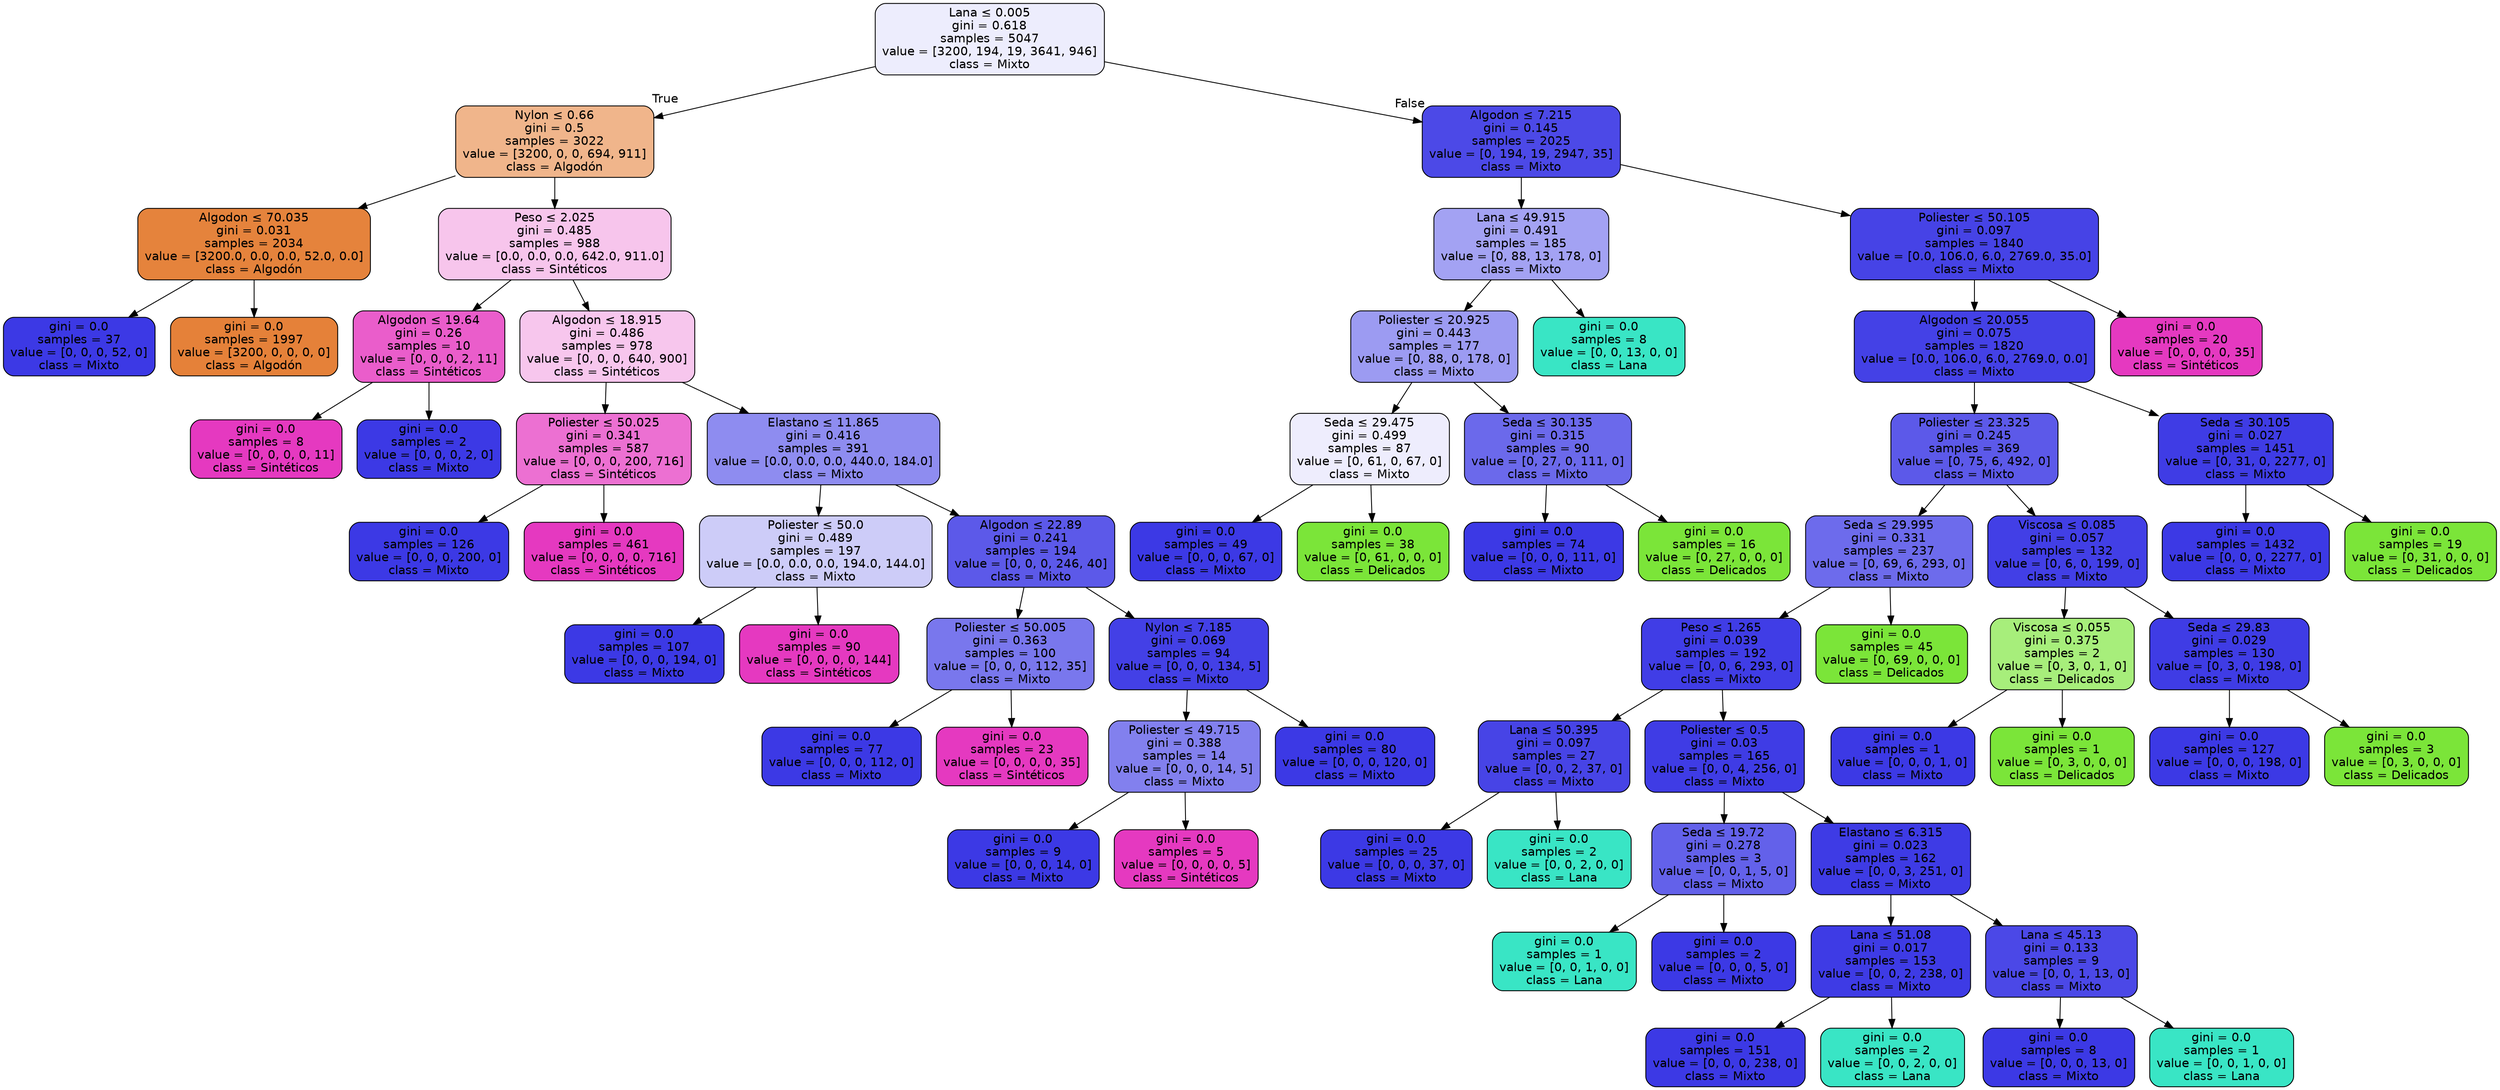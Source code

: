 digraph Tree {
node [shape=box, style="filled, rounded", color="black", fontname="helvetica"] ;
edge [fontname="helvetica"] ;
0 [label=<Lana &le; 0.005<br/>gini = 0.618<br/>samples = 5047<br/>value = [3200, 194, 19, 3641, 946]<br/>class = Mixto>, fillcolor="#ededfd"] ;
1 [label=<Nylon &le; 0.66<br/>gini = 0.5<br/>samples = 3022<br/>value = [3200, 0, 0, 694, 911]<br/>class = Algodón>, fillcolor="#f0b58b"] ;
0 -> 1 [labeldistance=2.5, labelangle=45, headlabel="True"] ;
2 [label=<Algodon &le; 70.035<br/>gini = 0.031<br/>samples = 2034<br/>value = [3200.0, 0.0, 0.0, 52.0, 0.0]<br/>class = Algodón>, fillcolor="#e5833c"] ;
1 -> 2 ;
3 [label=<gini = 0.0<br/>samples = 37<br/>value = [0, 0, 0, 52, 0]<br/>class = Mixto>, fillcolor="#3c39e5"] ;
2 -> 3 ;
4 [label=<gini = 0.0<br/>samples = 1997<br/>value = [3200, 0, 0, 0, 0]<br/>class = Algodón>, fillcolor="#e58139"] ;
2 -> 4 ;
5 [label=<Peso &le; 2.025<br/>gini = 0.485<br/>samples = 988<br/>value = [0.0, 0.0, 0.0, 642.0, 911.0]<br/>class = Sintéticos>, fillcolor="#f7c5ec"] ;
1 -> 5 ;
6 [label=<Algodon &le; 19.64<br/>gini = 0.26<br/>samples = 10<br/>value = [0, 0, 0, 2, 11]<br/>class = Sintéticos>, fillcolor="#ea5dcb"] ;
5 -> 6 ;
7 [label=<gini = 0.0<br/>samples = 8<br/>value = [0, 0, 0, 0, 11]<br/>class = Sintéticos>, fillcolor="#e539c0"] ;
6 -> 7 ;
8 [label=<gini = 0.0<br/>samples = 2<br/>value = [0, 0, 0, 2, 0]<br/>class = Mixto>, fillcolor="#3c39e5"] ;
6 -> 8 ;
9 [label=<Algodon &le; 18.915<br/>gini = 0.486<br/>samples = 978<br/>value = [0, 0, 0, 640, 900]<br/>class = Sintéticos>, fillcolor="#f7c6ed"] ;
5 -> 9 ;
10 [label=<Poliester &le; 50.025<br/>gini = 0.341<br/>samples = 587<br/>value = [0, 0, 0, 200, 716]<br/>class = Sintéticos>, fillcolor="#ec70d2"] ;
9 -> 10 ;
11 [label=<gini = 0.0<br/>samples = 126<br/>value = [0, 0, 0, 200, 0]<br/>class = Mixto>, fillcolor="#3c39e5"] ;
10 -> 11 ;
12 [label=<gini = 0.0<br/>samples = 461<br/>value = [0, 0, 0, 0, 716]<br/>class = Sintéticos>, fillcolor="#e539c0"] ;
10 -> 12 ;
13 [label=<Elastano &le; 11.865<br/>gini = 0.416<br/>samples = 391<br/>value = [0.0, 0.0, 0.0, 440.0, 184.0]<br/>class = Mixto>, fillcolor="#8e8cf0"] ;
9 -> 13 ;
14 [label=<Poliester &le; 50.0<br/>gini = 0.489<br/>samples = 197<br/>value = [0.0, 0.0, 0.0, 194.0, 144.0]<br/>class = Mixto>, fillcolor="#cdccf8"] ;
13 -> 14 ;
15 [label=<gini = 0.0<br/>samples = 107<br/>value = [0, 0, 0, 194, 0]<br/>class = Mixto>, fillcolor="#3c39e5"] ;
14 -> 15 ;
16 [label=<gini = 0.0<br/>samples = 90<br/>value = [0, 0, 0, 0, 144]<br/>class = Sintéticos>, fillcolor="#e539c0"] ;
14 -> 16 ;
17 [label=<Algodon &le; 22.89<br/>gini = 0.241<br/>samples = 194<br/>value = [0, 0, 0, 246, 40]<br/>class = Mixto>, fillcolor="#5c59e9"] ;
13 -> 17 ;
18 [label=<Poliester &le; 50.005<br/>gini = 0.363<br/>samples = 100<br/>value = [0, 0, 0, 112, 35]<br/>class = Mixto>, fillcolor="#7977ed"] ;
17 -> 18 ;
19 [label=<gini = 0.0<br/>samples = 77<br/>value = [0, 0, 0, 112, 0]<br/>class = Mixto>, fillcolor="#3c39e5"] ;
18 -> 19 ;
20 [label=<gini = 0.0<br/>samples = 23<br/>value = [0, 0, 0, 0, 35]<br/>class = Sintéticos>, fillcolor="#e539c0"] ;
18 -> 20 ;
21 [label=<Nylon &le; 7.185<br/>gini = 0.069<br/>samples = 94<br/>value = [0, 0, 0, 134, 5]<br/>class = Mixto>, fillcolor="#4340e6"] ;
17 -> 21 ;
22 [label=<Poliester &le; 49.715<br/>gini = 0.388<br/>samples = 14<br/>value = [0, 0, 0, 14, 5]<br/>class = Mixto>, fillcolor="#8280ee"] ;
21 -> 22 ;
23 [label=<gini = 0.0<br/>samples = 9<br/>value = [0, 0, 0, 14, 0]<br/>class = Mixto>, fillcolor="#3c39e5"] ;
22 -> 23 ;
24 [label=<gini = 0.0<br/>samples = 5<br/>value = [0, 0, 0, 0, 5]<br/>class = Sintéticos>, fillcolor="#e539c0"] ;
22 -> 24 ;
25 [label=<gini = 0.0<br/>samples = 80<br/>value = [0, 0, 0, 120, 0]<br/>class = Mixto>, fillcolor="#3c39e5"] ;
21 -> 25 ;
26 [label=<Algodon &le; 7.215<br/>gini = 0.145<br/>samples = 2025<br/>value = [0, 194, 19, 2947, 35]<br/>class = Mixto>, fillcolor="#4c49e7"] ;
0 -> 26 [labeldistance=2.5, labelangle=-45, headlabel="False"] ;
27 [label=<Lana &le; 49.915<br/>gini = 0.491<br/>samples = 185<br/>value = [0, 88, 13, 178, 0]<br/>class = Mixto>, fillcolor="#a3a2f3"] ;
26 -> 27 ;
28 [label=<Poliester &le; 20.925<br/>gini = 0.443<br/>samples = 177<br/>value = [0, 88, 0, 178, 0]<br/>class = Mixto>, fillcolor="#9c9bf2"] ;
27 -> 28 ;
29 [label=<Seda &le; 29.475<br/>gini = 0.499<br/>samples = 87<br/>value = [0, 61, 0, 67, 0]<br/>class = Mixto>, fillcolor="#eeedfd"] ;
28 -> 29 ;
30 [label=<gini = 0.0<br/>samples = 49<br/>value = [0, 0, 0, 67, 0]<br/>class = Mixto>, fillcolor="#3c39e5"] ;
29 -> 30 ;
31 [label=<gini = 0.0<br/>samples = 38<br/>value = [0, 61, 0, 0, 0]<br/>class = Delicados>, fillcolor="#7be539"] ;
29 -> 31 ;
32 [label=<Seda &le; 30.135<br/>gini = 0.315<br/>samples = 90<br/>value = [0, 27, 0, 111, 0]<br/>class = Mixto>, fillcolor="#6b69eb"] ;
28 -> 32 ;
33 [label=<gini = 0.0<br/>samples = 74<br/>value = [0, 0, 0, 111, 0]<br/>class = Mixto>, fillcolor="#3c39e5"] ;
32 -> 33 ;
34 [label=<gini = 0.0<br/>samples = 16<br/>value = [0, 27, 0, 0, 0]<br/>class = Delicados>, fillcolor="#7be539"] ;
32 -> 34 ;
35 [label=<gini = 0.0<br/>samples = 8<br/>value = [0, 0, 13, 0, 0]<br/>class = Lana>, fillcolor="#39e5c5"] ;
27 -> 35 ;
36 [label=<Poliester &le; 50.105<br/>gini = 0.097<br/>samples = 1840<br/>value = [0.0, 106.0, 6.0, 2769.0, 35.0]<br/>class = Mixto>, fillcolor="#4643e6"] ;
26 -> 36 ;
37 [label=<Algodon &le; 20.055<br/>gini = 0.075<br/>samples = 1820<br/>value = [0.0, 106.0, 6.0, 2769.0, 0.0]<br/>class = Mixto>, fillcolor="#4441e6"] ;
36 -> 37 ;
38 [label=<Poliester &le; 23.325<br/>gini = 0.245<br/>samples = 369<br/>value = [0, 75, 6, 492, 0]<br/>class = Mixto>, fillcolor="#5c59e9"] ;
37 -> 38 ;
39 [label=<Seda &le; 29.995<br/>gini = 0.331<br/>samples = 237<br/>value = [0, 69, 6, 293, 0]<br/>class = Mixto>, fillcolor="#6d6bec"] ;
38 -> 39 ;
40 [label=<Peso &le; 1.265<br/>gini = 0.039<br/>samples = 192<br/>value = [0, 0, 6, 293, 0]<br/>class = Mixto>, fillcolor="#403de6"] ;
39 -> 40 ;
41 [label=<Lana &le; 50.395<br/>gini = 0.097<br/>samples = 27<br/>value = [0, 0, 2, 37, 0]<br/>class = Mixto>, fillcolor="#4744e6"] ;
40 -> 41 ;
42 [label=<gini = 0.0<br/>samples = 25<br/>value = [0, 0, 0, 37, 0]<br/>class = Mixto>, fillcolor="#3c39e5"] ;
41 -> 42 ;
43 [label=<gini = 0.0<br/>samples = 2<br/>value = [0, 0, 2, 0, 0]<br/>class = Lana>, fillcolor="#39e5c5"] ;
41 -> 43 ;
44 [label=<Poliester &le; 0.5<br/>gini = 0.03<br/>samples = 165<br/>value = [0, 0, 4, 256, 0]<br/>class = Mixto>, fillcolor="#3f3ce5"] ;
40 -> 44 ;
45 [label=<Seda &le; 19.72<br/>gini = 0.278<br/>samples = 3<br/>value = [0, 0, 1, 5, 0]<br/>class = Mixto>, fillcolor="#6361ea"] ;
44 -> 45 ;
46 [label=<gini = 0.0<br/>samples = 1<br/>value = [0, 0, 1, 0, 0]<br/>class = Lana>, fillcolor="#39e5c5"] ;
45 -> 46 ;
47 [label=<gini = 0.0<br/>samples = 2<br/>value = [0, 0, 0, 5, 0]<br/>class = Mixto>, fillcolor="#3c39e5"] ;
45 -> 47 ;
48 [label=<Elastano &le; 6.315<br/>gini = 0.023<br/>samples = 162<br/>value = [0, 0, 3, 251, 0]<br/>class = Mixto>, fillcolor="#3e3be5"] ;
44 -> 48 ;
49 [label=<Lana &le; 51.08<br/>gini = 0.017<br/>samples = 153<br/>value = [0, 0, 2, 238, 0]<br/>class = Mixto>, fillcolor="#3e3be5"] ;
48 -> 49 ;
50 [label=<gini = 0.0<br/>samples = 151<br/>value = [0, 0, 0, 238, 0]<br/>class = Mixto>, fillcolor="#3c39e5"] ;
49 -> 50 ;
51 [label=<gini = 0.0<br/>samples = 2<br/>value = [0, 0, 2, 0, 0]<br/>class = Lana>, fillcolor="#39e5c5"] ;
49 -> 51 ;
52 [label=<Lana &le; 45.13<br/>gini = 0.133<br/>samples = 9<br/>value = [0, 0, 1, 13, 0]<br/>class = Mixto>, fillcolor="#4b48e7"] ;
48 -> 52 ;
53 [label=<gini = 0.0<br/>samples = 8<br/>value = [0, 0, 0, 13, 0]<br/>class = Mixto>, fillcolor="#3c39e5"] ;
52 -> 53 ;
54 [label=<gini = 0.0<br/>samples = 1<br/>value = [0, 0, 1, 0, 0]<br/>class = Lana>, fillcolor="#39e5c5"] ;
52 -> 54 ;
55 [label=<gini = 0.0<br/>samples = 45<br/>value = [0, 69, 0, 0, 0]<br/>class = Delicados>, fillcolor="#7be539"] ;
39 -> 55 ;
56 [label=<Viscosa &le; 0.085<br/>gini = 0.057<br/>samples = 132<br/>value = [0, 6, 0, 199, 0]<br/>class = Mixto>, fillcolor="#423fe6"] ;
38 -> 56 ;
57 [label=<Viscosa &le; 0.055<br/>gini = 0.375<br/>samples = 2<br/>value = [0, 3, 0, 1, 0]<br/>class = Delicados>, fillcolor="#a7ee7b"] ;
56 -> 57 ;
58 [label=<gini = 0.0<br/>samples = 1<br/>value = [0, 0, 0, 1, 0]<br/>class = Mixto>, fillcolor="#3c39e5"] ;
57 -> 58 ;
59 [label=<gini = 0.0<br/>samples = 1<br/>value = [0, 3, 0, 0, 0]<br/>class = Delicados>, fillcolor="#7be539"] ;
57 -> 59 ;
60 [label=<Seda &le; 29.83<br/>gini = 0.029<br/>samples = 130<br/>value = [0, 3, 0, 198, 0]<br/>class = Mixto>, fillcolor="#3f3ce5"] ;
56 -> 60 ;
61 [label=<gini = 0.0<br/>samples = 127<br/>value = [0, 0, 0, 198, 0]<br/>class = Mixto>, fillcolor="#3c39e5"] ;
60 -> 61 ;
62 [label=<gini = 0.0<br/>samples = 3<br/>value = [0, 3, 0, 0, 0]<br/>class = Delicados>, fillcolor="#7be539"] ;
60 -> 62 ;
63 [label=<Seda &le; 30.105<br/>gini = 0.027<br/>samples = 1451<br/>value = [0, 31, 0, 2277, 0]<br/>class = Mixto>, fillcolor="#3f3ce5"] ;
37 -> 63 ;
64 [label=<gini = 0.0<br/>samples = 1432<br/>value = [0, 0, 0, 2277, 0]<br/>class = Mixto>, fillcolor="#3c39e5"] ;
63 -> 64 ;
65 [label=<gini = 0.0<br/>samples = 19<br/>value = [0, 31, 0, 0, 0]<br/>class = Delicados>, fillcolor="#7be539"] ;
63 -> 65 ;
66 [label=<gini = 0.0<br/>samples = 20<br/>value = [0, 0, 0, 0, 35]<br/>class = Sintéticos>, fillcolor="#e539c0"] ;
36 -> 66 ;
}